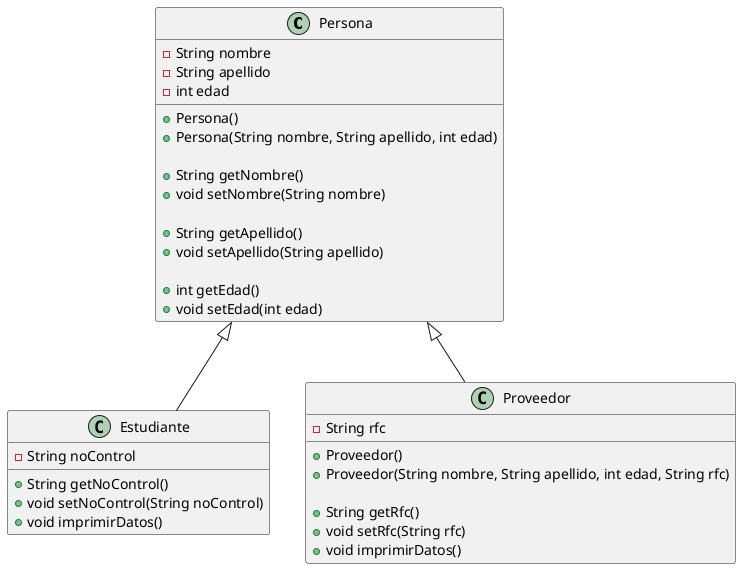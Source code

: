@startuml
class com.mycompany.eva2_1_herencia.EVA2_1_HERENCIA
class com.mycompany.eva2_1_herencia.Estudiante
class com.mycompany.eva2_1_herencia.Persona
class com.mycompany.eva2_1_herencia.Proveedor
com.mycompany.eva2_1_herencia.Estudiante --|> com.mycompany.eva2_1_herencia.Persona
com.mycompany.eva2_1_herencia.Proveedor --|> com.mycompany.eva2_1_herencia.Persona
@startuml
class Persona {
    - String nombre
    - String apellido
    - int edad
    
    + Persona()
    + Persona(String nombre, String apellido, int edad)
    
    + String getNombre()
    + void setNombre(String nombre)
    
    + String getApellido()
    + void setApellido(String apellido)
    
    + int getEdad()
    + void setEdad(int edad)
}

class Estudiante {
    - String noControl
    
    + String getNoControl()
    + void setNoControl(String noControl)
    + void imprimirDatos()
}

class Proveedor {
    - String rfc
    
    + Proveedor()
    + Proveedor(String nombre, String apellido, int edad, String rfc)
    
    + String getRfc()
    + void setRfc(String rfc)
    + void imprimirDatos()
}

Persona <|-- Estudiante
Persona <|-- Proveedor


@enduml